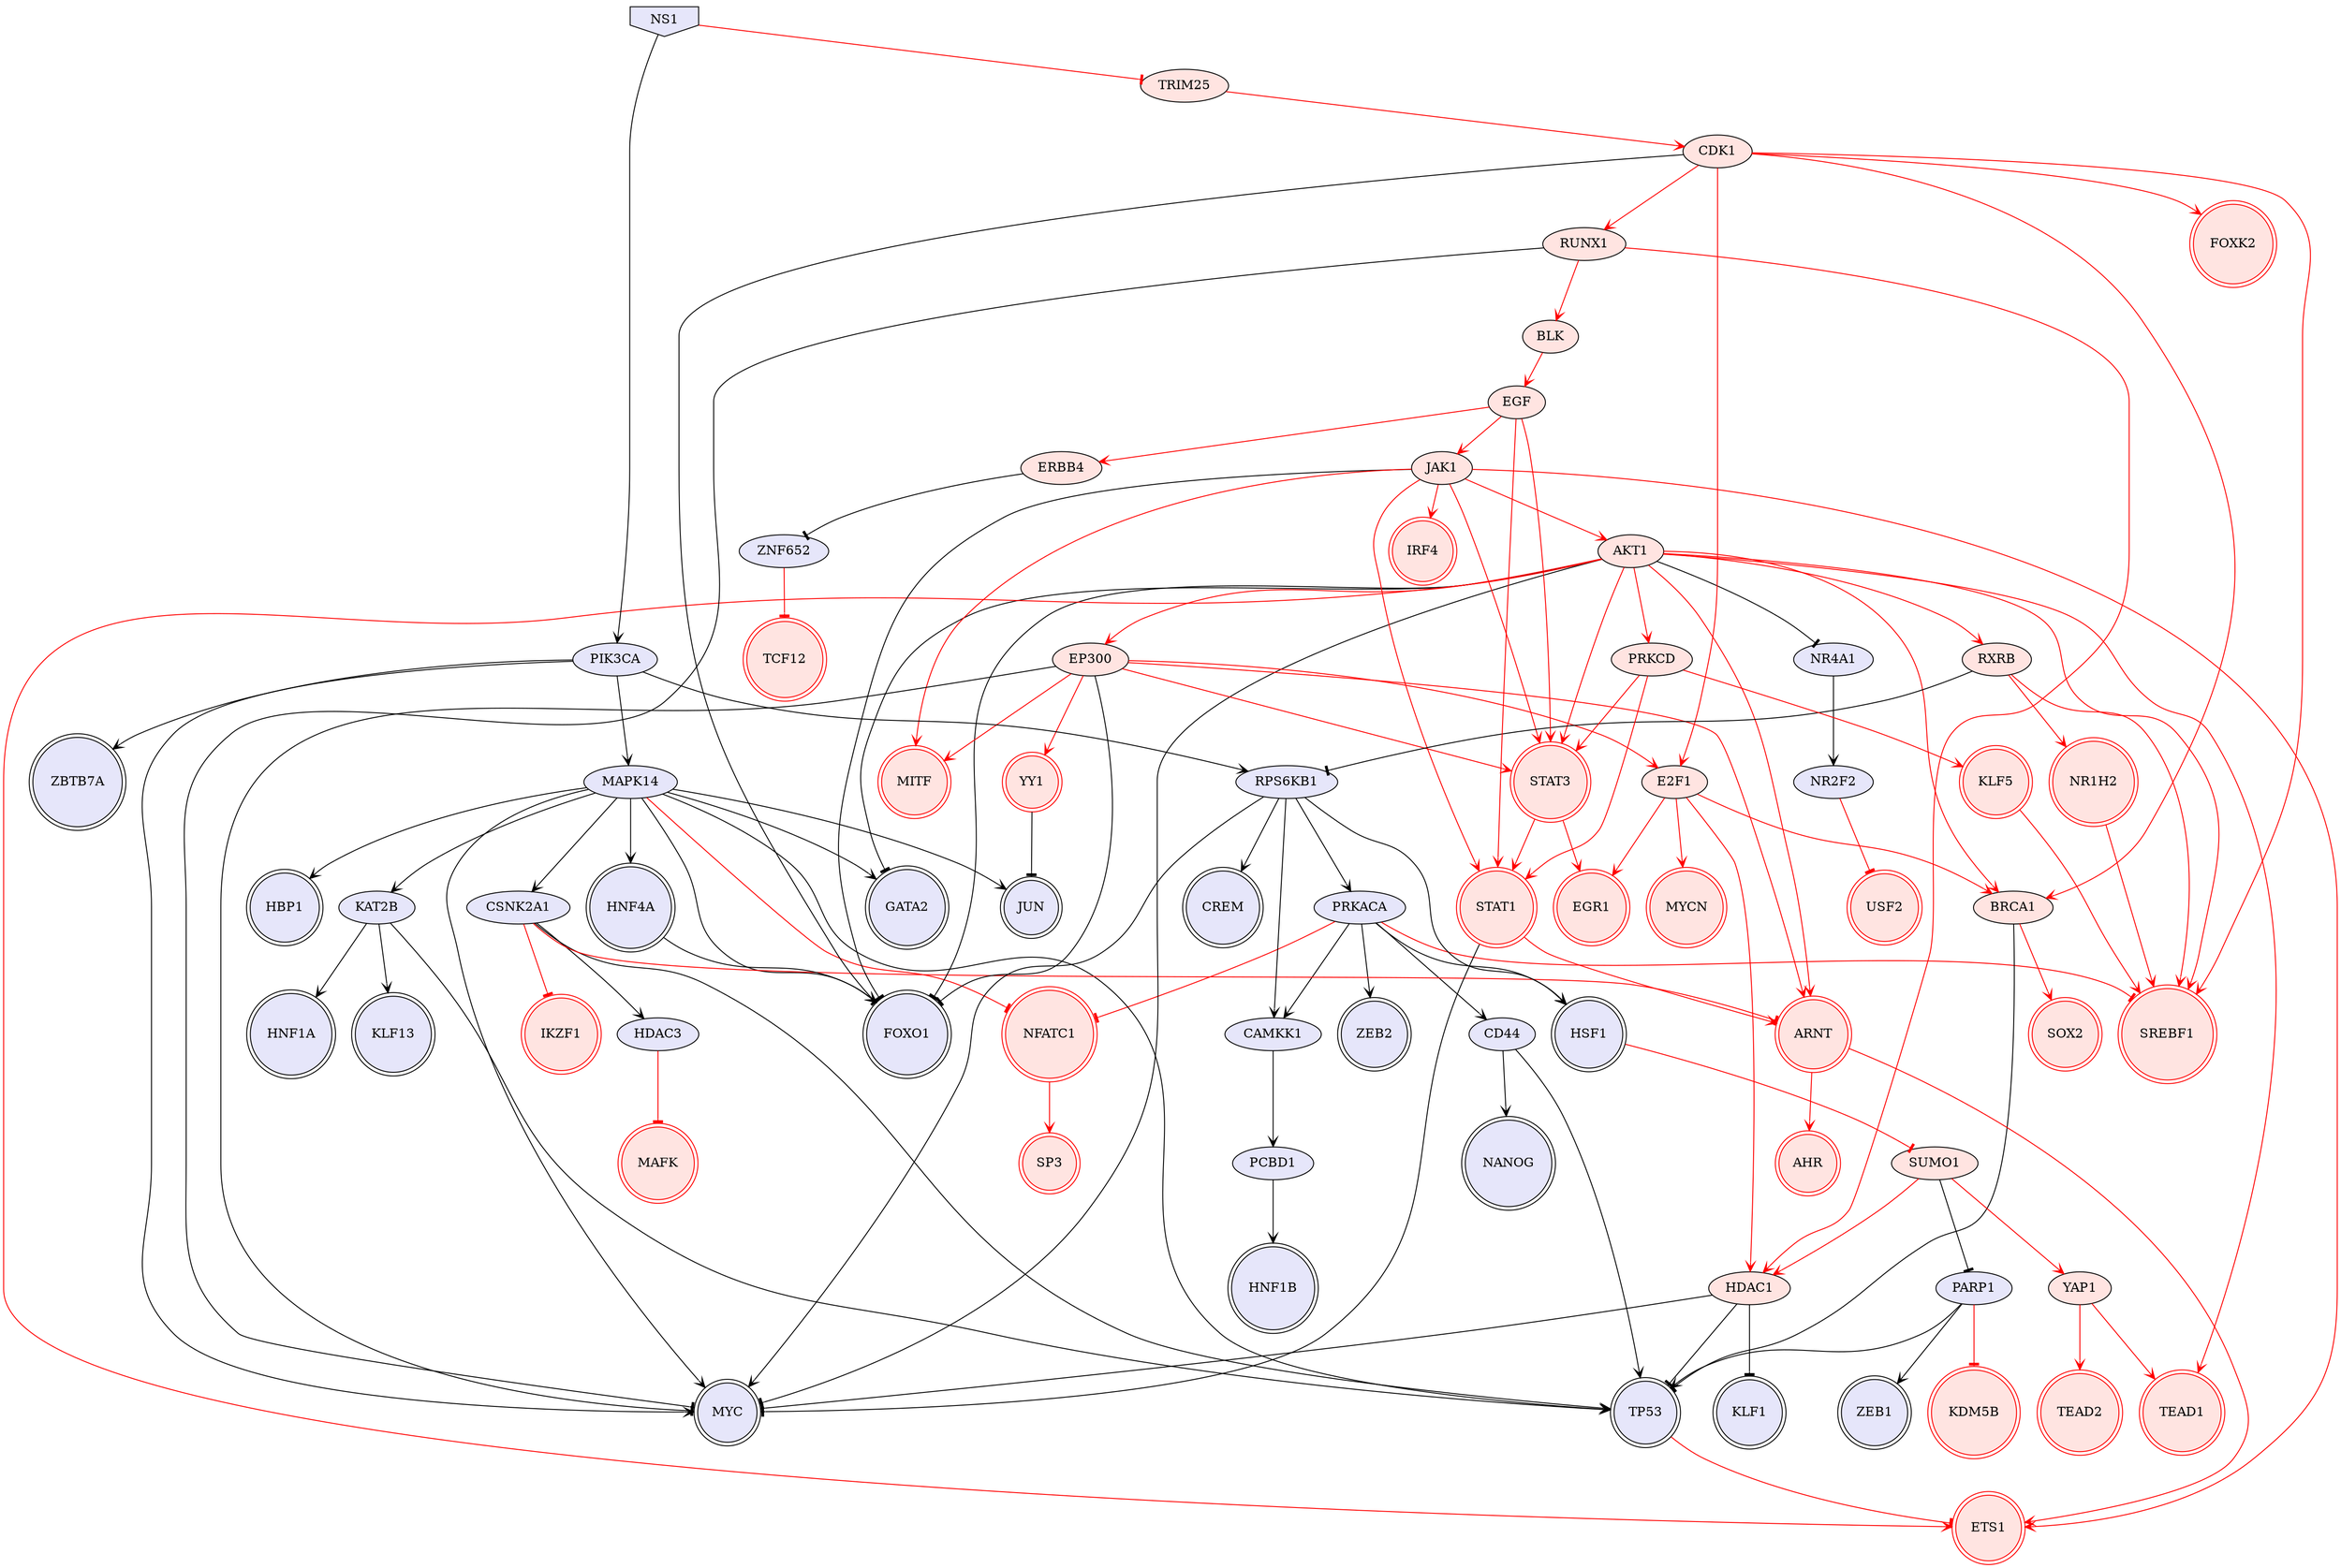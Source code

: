 digraph {

PRKACA->CAMKK1 [penwidth=1, color=black, arrowhead="vee"]
PRKACA->HSF1 [penwidth=1, color=black, arrowhead="vee"]
PRKACA->CD44 [penwidth=1, color=black, arrowhead="vee"]
PRKACA->ZEB2 [penwidth=1, color=black, arrowhead="vee"]
MAPK14->TP53 [penwidth=1, color=black, arrowhead="vee"]
MAPK14->MYC [penwidth=1, color=black, arrowhead="vee"]
MAPK14->FOXO1 [penwidth=1, color=black, arrowhead="vee"]
MAPK14->KAT2B [penwidth=1, color=black, arrowhead="vee"]
MAPK14->JUN [penwidth=1, color=black, arrowhead="vee"]
MAPK14->CSNK2A1 [penwidth=1, color=black, arrowhead="vee"]
MAPK14->HNF4A [penwidth=1, color=black, arrowhead="vee"]
MAPK14->GATA2 [penwidth=1, color=black, arrowhead="vee"]
MAPK14->HBP1 [penwidth=1, color=black, arrowhead="vee"]
AKT1->MYC [penwidth=1, color=black, arrowhead="tee"]
AKT1->FOXO1 [penwidth=1, color=black, arrowhead="tee"]
AKT1->NR4A1 [penwidth=1, color=black, arrowhead="tee"]
AKT1->GATA2 [penwidth=1, color=black, arrowhead="tee"]
STAT1->MYC [penwidth=1, color=black, arrowhead="tee"]
CDK1->FOXO1 [penwidth=1, color=black, arrowhead="tee"]
JAK1->FOXO1 [penwidth=1, color=black, arrowhead="tee"]
KAT2B->TP53 [penwidth=1, color=black, arrowhead="vee"]
KAT2B->HNF1A [penwidth=1, color=black, arrowhead="vee"]
KAT2B->KLF13 [penwidth=1, color=black, arrowhead="vee"]
RPS6KB1->PRKACA [penwidth=1, color=black, arrowhead="vee"]
RPS6KB1->MYC [penwidth=1, color=black, arrowhead="vee"]
RPS6KB1->CAMKK1 [penwidth=1, color=black, arrowhead="vee"]
RPS6KB1->HSF1 [penwidth=1, color=black, arrowhead="vee"]
RPS6KB1->CREM [penwidth=1, color=black, arrowhead="vee"]
CAMKK1->PCBD1 [penwidth=1, color=black, arrowhead="vee"]
RUNX1->MYC [penwidth=1, color=black, arrowhead="tee"]
PARP1->TP53 [penwidth=1, color=black, arrowhead="vee"]
PARP1->ZEB1 [penwidth=1, color=black, arrowhead="vee"]
BRCA1->TP53 [penwidth=1, color=black, arrowhead="tee"]
EP300->MYC [penwidth=1, color=black, arrowhead="tee"]
EP300->FOXO1 [penwidth=1, color=black, arrowhead="tee"]
CSNK2A1->TP53 [penwidth=1, color=black, arrowhead="vee"]
CSNK2A1->HDAC3 [penwidth=1, color=black, arrowhead="vee"]
HDAC1->TP53 [penwidth=1, color=black, arrowhead="tee"]
HDAC1->MYC [penwidth=1, color=black, arrowhead="tee"]
HDAC1->KLF1 [penwidth=1, color=black, arrowhead="tee"]
SUMO1->PARP1 [penwidth=1, color=black, arrowhead="tee"]
ERBB4->ZNF652 [penwidth=1, color=black, arrowhead="tee"]
RXRB->RPS6KB1 [penwidth=1, color=black, arrowhead="tee"]
NR4A1->NR2F2 [penwidth=1, color=black, arrowhead="vee"]
PCBD1->HNF1B [penwidth=1, color=black, arrowhead="vee"]
YY1->JUN [penwidth=1, color=black, arrowhead="tee"]
PIK3CA->MAPK14 [penwidth=1, color=black, arrowhead="vee"]
PIK3CA->MYC [penwidth=1, color=black, arrowhead="vee"]
PIK3CA->RPS6KB1 [penwidth=1, color=black, arrowhead="vee"]
PIK3CA->ZBTB7A [penwidth=1, color=black, arrowhead="vee"]
HNF4A->FOXO1 [penwidth=1, color=black, arrowhead="vee"]
CD44->TP53 [penwidth=1, color=black, arrowhead="vee"]
CD44->NANOG [penwidth=1, color=black, arrowhead="vee"]
NS1->PIK3CA [penwidth=1, color=black, arrowhead="vee"]
PRKACA->NFATC1 [penwidth=1, color=red, arrowhead="tee"]
PRKACA->SREBF1 [penwidth=1, color=red, arrowhead="tee"]
MAPK14->NFATC1 [penwidth=1, color=red, arrowhead="tee"]
AKT1->STAT3 [penwidth=1, color=red, arrowhead="vee"]
AKT1->BRCA1 [penwidth=1, color=red, arrowhead="vee"]
AKT1->EP300 [penwidth=1, color=red, arrowhead="vee"]
AKT1->PRKCD [penwidth=1, color=red, arrowhead="vee"]
AKT1->RXRB [penwidth=1, color=red, arrowhead="vee"]
AKT1->TEAD1 [penwidth=1, color=red, arrowhead="vee"]
AKT1->ETS1 [penwidth=1, color=red, arrowhead="vee"]
AKT1->ARNT [penwidth=1, color=red, arrowhead="vee"]
AKT1->SREBF1 [penwidth=1, color=red, arrowhead="vee"]
TP53->ETS1 [penwidth=1, color=red, arrowhead="tee"]
E2F1->MYCN [penwidth=1, color=red, arrowhead="vee"]
E2F1->EGR1 [penwidth=1, color=red, arrowhead="vee"]
E2F1->BRCA1 [penwidth=1, color=red, arrowhead="vee"]
E2F1->HDAC1 [penwidth=1, color=red, arrowhead="vee"]
STAT3->STAT1 [penwidth=1, color=red, arrowhead="vee"]
STAT3->EGR1 [penwidth=1, color=red, arrowhead="vee"]
STAT1->ARNT [penwidth=1, color=red, arrowhead="vee"]
CDK1->E2F1 [penwidth=1, color=red, arrowhead="vee"]
CDK1->RUNX1 [penwidth=1, color=red, arrowhead="vee"]
CDK1->BRCA1 [penwidth=1, color=red, arrowhead="vee"]
CDK1->SREBF1 [penwidth=1, color=red, arrowhead="vee"]
CDK1->FOXK2 [penwidth=1, color=red, arrowhead="vee"]
JAK1->AKT1 [penwidth=1, color=red, arrowhead="vee"]
JAK1->STAT3 [penwidth=1, color=red, arrowhead="vee"]
JAK1->STAT1 [penwidth=1, color=red, arrowhead="vee"]
JAK1->ETS1 [penwidth=1, color=red, arrowhead="vee"]
JAK1->MITF [penwidth=1, color=red, arrowhead="vee"]
JAK1->IRF4 [penwidth=1, color=red, arrowhead="vee"]
RUNX1->HDAC1 [penwidth=1, color=red, arrowhead="vee"]
RUNX1->BLK [penwidth=1, color=red, arrowhead="vee"]
PARP1->KDM5B [penwidth=1, color=red, arrowhead="tee"]
EGF->STAT3 [penwidth=1, color=red, arrowhead="vee"]
EGF->STAT1 [penwidth=1, color=red, arrowhead="vee"]
EGF->JAK1 [penwidth=1, color=red, arrowhead="vee"]
EGF->ERBB4 [penwidth=1, color=red, arrowhead="vee"]
BRCA1->SOX2 [penwidth=1, color=red, arrowhead="vee"]
EP300->E2F1 [penwidth=1, color=red, arrowhead="vee"]
EP300->STAT3 [penwidth=1, color=red, arrowhead="vee"]
EP300->YY1 [penwidth=1, color=red, arrowhead="vee"]
EP300->ARNT [penwidth=1, color=red, arrowhead="vee"]
EP300->MITF [penwidth=1, color=red, arrowhead="vee"]
CSNK2A1->ARNT [penwidth=1, color=red, arrowhead="tee"]
CSNK2A1->IKZF1 [penwidth=1, color=red, arrowhead="tee"]
HDAC3->MAFK [penwidth=1, color=red, arrowhead="tee"]
HSF1->SUMO1 [penwidth=1, color=red, arrowhead="tee"]
YAP1->TEAD2 [penwidth=1, color=red, arrowhead="vee"]
YAP1->TEAD1 [penwidth=1, color=red, arrowhead="vee"]
SUMO1->HDAC1 [penwidth=1, color=red, arrowhead="vee"]
SUMO1->YAP1 [penwidth=1, color=red, arrowhead="vee"]
PRKCD->STAT3 [penwidth=1, color=red, arrowhead="vee"]
PRKCD->STAT1 [penwidth=1, color=red, arrowhead="vee"]
PRKCD->KLF5 [penwidth=1, color=red, arrowhead="vee"]
TRIM25->CDK1 [penwidth=1, color=red, arrowhead="vee"]
RXRB->NR1H2 [penwidth=1, color=red, arrowhead="vee"]
RXRB->SREBF1 [penwidth=1, color=red, arrowhead="vee"]
NR2F2->USF2 [penwidth=1, color=red, arrowhead="tee"]
NR1H2->SREBF1 [penwidth=1, color=red, arrowhead="vee"]
ARNT->ETS1 [penwidth=1, color=red, arrowhead="vee"]
ARNT->AHR [penwidth=1, color=red, arrowhead="vee"]
BLK->EGF [penwidth=1, color=red, arrowhead="vee"]
NFATC1->SP3 [penwidth=1, color=red, arrowhead="vee"]
KLF5->SREBF1 [penwidth=1, color=red, arrowhead="vee"]
ZNF652->TCF12 [penwidth=1, color=red, arrowhead="tee"]
NS1->TRIM25 [penwidth=1, color=red, arrowhead="tee"]
NS1 [style=filled, color=black, fillcolor=lavender, shape=invhouse];
SREBF1 [style=filled, color=red, fillcolor=mistyrose, shape=doublecircle];
JUN [style=filled, color=black, fillcolor=lavender, shape=doublecircle];
NR1H2 [style=filled, color=red, fillcolor=mistyrose, shape=doublecircle];
AHR [style=filled, color=red, fillcolor=mistyrose, shape=doublecircle];
ZBTB7A [style=filled, color=black, fillcolor=lavender, shape=doublecircle];
ETS1 [style=filled, color=red, fillcolor=mistyrose, shape=doublecircle];
TP53 [style=filled, color=black, fillcolor=lavender, shape=doublecircle];
STAT3 [style=filled, color=red, fillcolor=mistyrose, shape=doublecircle];
ZEB2 [style=filled, color=black, fillcolor=lavender, shape=doublecircle];
MYCN [style=filled, color=red, fillcolor=mistyrose, shape=doublecircle];
ARNT [style=filled, color=red, fillcolor=mistyrose, shape=doublecircle];
STAT1 [style=filled, color=red, fillcolor=mistyrose, shape=doublecircle];
KLF5 [style=filled, color=red, fillcolor=mistyrose, shape=doublecircle];
TEAD2 [style=filled, color=red, fillcolor=mistyrose, shape=doublecircle];
EGR1 [style=filled, color=red, fillcolor=mistyrose, shape=doublecircle];
TCF12 [style=filled, color=red, fillcolor=mistyrose, shape=doublecircle];
NFATC1 [style=filled, color=red, fillcolor=mistyrose, shape=doublecircle];
HNF1A [style=filled, color=black, fillcolor=lavender, shape=doublecircle];
YY1 [style=filled, color=red, fillcolor=mistyrose, shape=doublecircle];
KDM5B [style=filled, color=red, fillcolor=mistyrose, shape=doublecircle];
TEAD1 [style=filled, color=red, fillcolor=mistyrose, shape=doublecircle];
MITF [style=filled, color=red, fillcolor=mistyrose, shape=doublecircle];
IRF4 [style=filled, color=red, fillcolor=mistyrose, shape=doublecircle];
FOXK2 [style=filled, color=red, fillcolor=mistyrose, shape=doublecircle];
FOXO1 [style=filled, color=black, fillcolor=lavender, shape=doublecircle];
NANOG [style=filled, color=black, fillcolor=lavender, shape=doublecircle];
MYC [style=filled, color=black, fillcolor=lavender, shape=doublecircle];
CREM [style=filled, color=black, fillcolor=lavender, shape=doublecircle];
HNF1B [style=filled, color=black, fillcolor=lavender, shape=doublecircle];
HNF4A [style=filled, color=black, fillcolor=lavender, shape=doublecircle];
KLF13 [style=filled, color=black, fillcolor=lavender, shape=doublecircle];
HSF1 [style=filled, color=black, fillcolor=lavender, shape=doublecircle];
GATA2 [style=filled, color=black, fillcolor=lavender, shape=doublecircle];
KLF1 [style=filled, color=black, fillcolor=lavender, shape=doublecircle];
USF2 [style=filled, color=red, fillcolor=mistyrose, shape=doublecircle];
SOX2 [style=filled, color=red, fillcolor=mistyrose, shape=doublecircle];
SP3 [style=filled, color=red, fillcolor=mistyrose, shape=doublecircle];
IKZF1 [style=filled, color=red, fillcolor=mistyrose, shape=doublecircle];
HBP1 [style=filled, color=black, fillcolor=lavender, shape=doublecircle];
MAFK [style=filled, color=red, fillcolor=mistyrose, shape=doublecircle];
ZEB1 [style=filled, color=black, fillcolor=lavender, shape=doublecircle];
PRKACA [style=filled, fillcolor=lavender];
MAPK14 [style=filled, fillcolor=lavender];
AKT1 [style=filled, fillcolor=mistyrose];
CDK1 [style=filled, fillcolor=mistyrose];
JAK1 [style=filled, fillcolor=mistyrose];
KAT2B [style=filled, fillcolor=lavender];
RPS6KB1 [style=filled, fillcolor=lavender];
CAMKK1 [style=filled, fillcolor=lavender];
RUNX1 [style=filled, fillcolor=mistyrose];
PARP1 [style=filled, fillcolor=lavender];
BRCA1 [style=filled, fillcolor=mistyrose];
EP300 [style=filled, fillcolor=mistyrose];
CSNK2A1 [style=filled, fillcolor=lavender];
HDAC1 [style=filled, fillcolor=mistyrose];
SUMO1 [style=filled, fillcolor=mistyrose];
ERBB4 [style=filled, fillcolor=mistyrose];
RXRB [style=filled, fillcolor=mistyrose];
NR4A1 [style=filled, fillcolor=lavender];
PCBD1 [style=filled, fillcolor=lavender];
PIK3CA [style=filled, fillcolor=lavender];
CD44 [style=filled, fillcolor=lavender];
E2F1 [style=filled, fillcolor=mistyrose];
EGF [style=filled, fillcolor=mistyrose];
HDAC3 [style=filled, fillcolor=lavender];
YAP1 [style=filled, fillcolor=mistyrose];
PRKCD [style=filled, fillcolor=mistyrose];
TRIM25 [style=filled, fillcolor=mistyrose];
NR2F2 [style=filled, fillcolor=lavender];
BLK [style=filled, fillcolor=mistyrose];
ZNF652 [style=filled, fillcolor=lavender];


}
